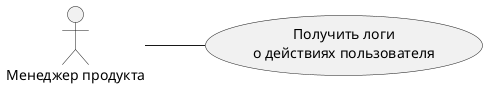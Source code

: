 @startuml Диаграмма прецедентов для роли "Менеджер продукта"

left to right direction

:Менеджер продукта: as ProductManager

"Получить логи\nо действиях пользователя" as (Logs)

ProductManager -- Logs

@enduml